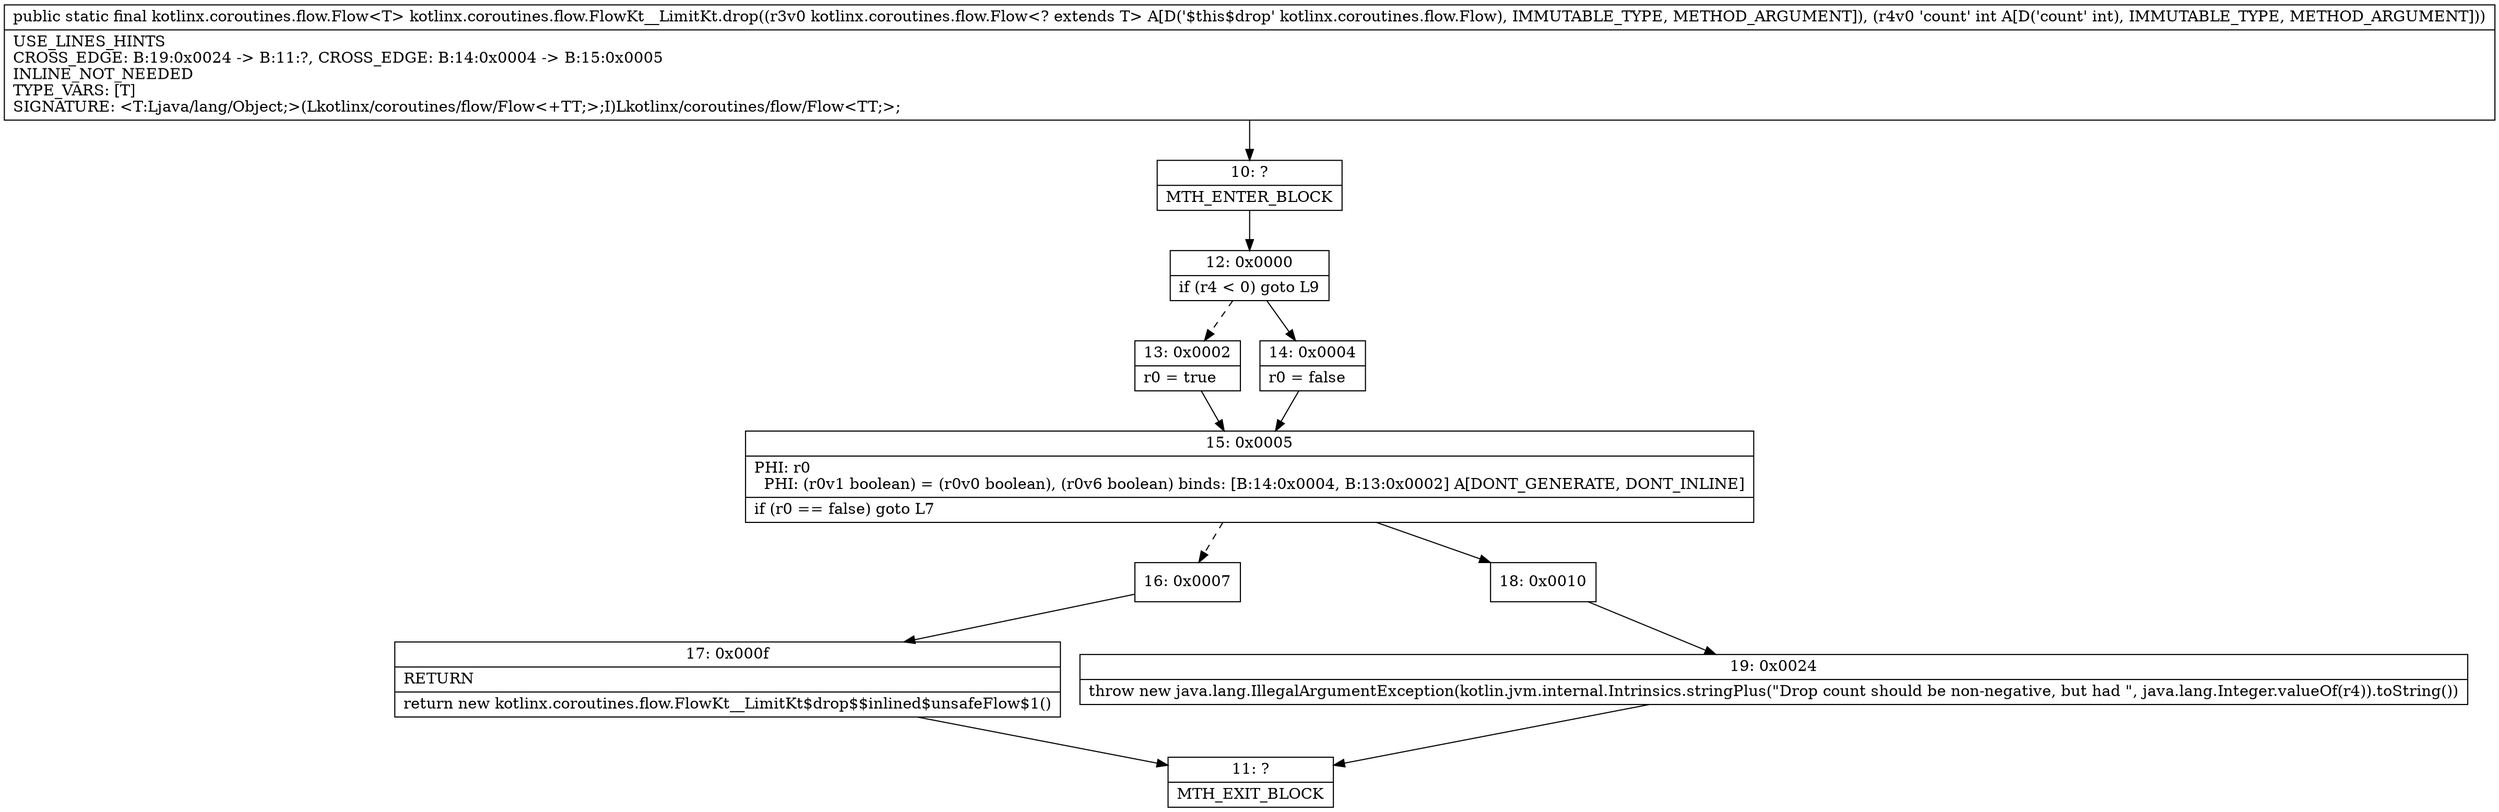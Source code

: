 digraph "CFG forkotlinx.coroutines.flow.FlowKt__LimitKt.drop(Lkotlinx\/coroutines\/flow\/Flow;I)Lkotlinx\/coroutines\/flow\/Flow;" {
Node_10 [shape=record,label="{10\:\ ?|MTH_ENTER_BLOCK\l}"];
Node_12 [shape=record,label="{12\:\ 0x0000|if (r4 \< 0) goto L9\l}"];
Node_13 [shape=record,label="{13\:\ 0x0002|r0 = true\l}"];
Node_15 [shape=record,label="{15\:\ 0x0005|PHI: r0 \l  PHI: (r0v1 boolean) = (r0v0 boolean), (r0v6 boolean) binds: [B:14:0x0004, B:13:0x0002] A[DONT_GENERATE, DONT_INLINE]\l|if (r0 == false) goto L7\l}"];
Node_16 [shape=record,label="{16\:\ 0x0007}"];
Node_17 [shape=record,label="{17\:\ 0x000f|RETURN\l|return new kotlinx.coroutines.flow.FlowKt__LimitKt$drop$$inlined$unsafeFlow$1()\l}"];
Node_11 [shape=record,label="{11\:\ ?|MTH_EXIT_BLOCK\l}"];
Node_18 [shape=record,label="{18\:\ 0x0010}"];
Node_19 [shape=record,label="{19\:\ 0x0024|throw new java.lang.IllegalArgumentException(kotlin.jvm.internal.Intrinsics.stringPlus(\"Drop count should be non\-negative, but had \", java.lang.Integer.valueOf(r4)).toString())\l}"];
Node_14 [shape=record,label="{14\:\ 0x0004|r0 = false\l}"];
MethodNode[shape=record,label="{public static final kotlinx.coroutines.flow.Flow\<T\> kotlinx.coroutines.flow.FlowKt__LimitKt.drop((r3v0 kotlinx.coroutines.flow.Flow\<? extends T\> A[D('$this$drop' kotlinx.coroutines.flow.Flow), IMMUTABLE_TYPE, METHOD_ARGUMENT]), (r4v0 'count' int A[D('count' int), IMMUTABLE_TYPE, METHOD_ARGUMENT]))  | USE_LINES_HINTS\lCROSS_EDGE: B:19:0x0024 \-\> B:11:?, CROSS_EDGE: B:14:0x0004 \-\> B:15:0x0005\lINLINE_NOT_NEEDED\lTYPE_VARS: [T]\lSIGNATURE: \<T:Ljava\/lang\/Object;\>(Lkotlinx\/coroutines\/flow\/Flow\<+TT;\>;I)Lkotlinx\/coroutines\/flow\/Flow\<TT;\>;\l}"];
MethodNode -> Node_10;Node_10 -> Node_12;
Node_12 -> Node_13[style=dashed];
Node_12 -> Node_14;
Node_13 -> Node_15;
Node_15 -> Node_16[style=dashed];
Node_15 -> Node_18;
Node_16 -> Node_17;
Node_17 -> Node_11;
Node_18 -> Node_19;
Node_19 -> Node_11;
Node_14 -> Node_15;
}

